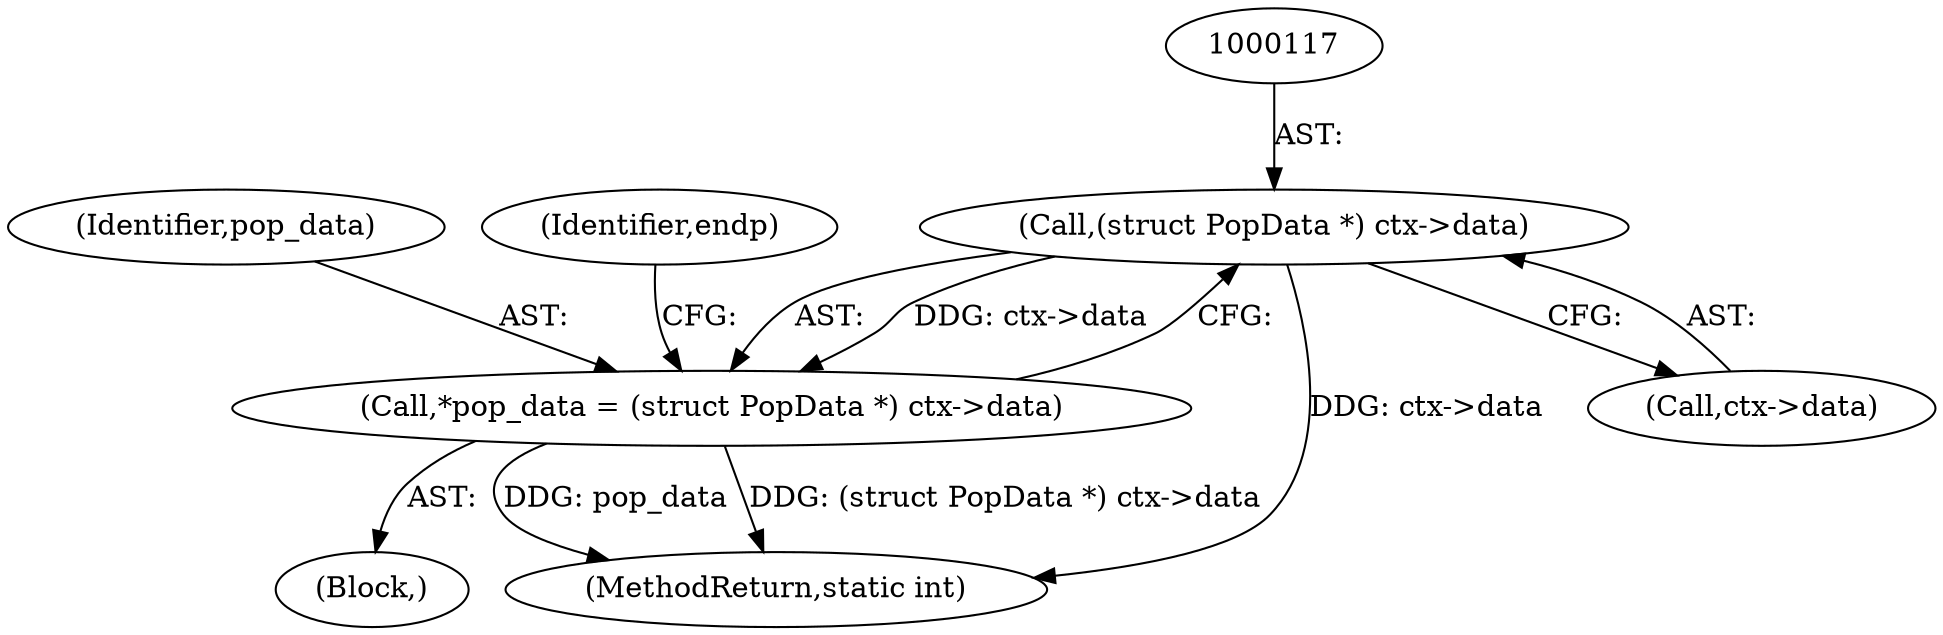 digraph "0_neomutt_93b8ac558752d09e1c56d4f1bc82631316fa9c82@pointer" {
"1000116" [label="(Call,(struct PopData *) ctx->data)"];
"1000114" [label="(Call,*pop_data = (struct PopData *) ctx->data)"];
"1000115" [label="(Identifier,pop_data)"];
"1000104" [label="(Block,)"];
"1000114" [label="(Call,*pop_data = (struct PopData *) ctx->data)"];
"1000267" [label="(MethodReturn,static int)"];
"1000118" [label="(Call,ctx->data)"];
"1000123" [label="(Identifier,endp)"];
"1000116" [label="(Call,(struct PopData *) ctx->data)"];
"1000116" -> "1000114"  [label="AST: "];
"1000116" -> "1000118"  [label="CFG: "];
"1000117" -> "1000116"  [label="AST: "];
"1000118" -> "1000116"  [label="AST: "];
"1000114" -> "1000116"  [label="CFG: "];
"1000116" -> "1000267"  [label="DDG: ctx->data"];
"1000116" -> "1000114"  [label="DDG: ctx->data"];
"1000114" -> "1000104"  [label="AST: "];
"1000115" -> "1000114"  [label="AST: "];
"1000123" -> "1000114"  [label="CFG: "];
"1000114" -> "1000267"  [label="DDG: pop_data"];
"1000114" -> "1000267"  [label="DDG: (struct PopData *) ctx->data"];
}
